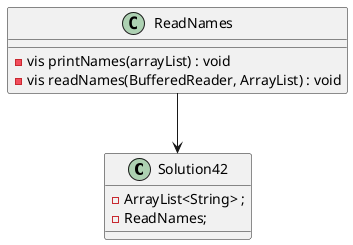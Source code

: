 @startuml
class Solution42{
    -ArrayList<String> ;
    -ReadNames;
}
class ReadNames{
    -vis printNames(arrayList) : void
    -vis readNames(BufferedReader, ArrayList) : void
}

ReadNames --> Solution42
@enduml